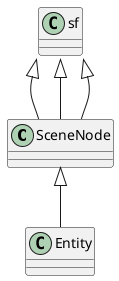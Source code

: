 @startuml
SceneNode <|-- Entity
sf::Transformable <|-- SceneNode
sf::Drawable <|-- SceneNode
sf::NonCopyable <|-- SceneNode
@enduml
